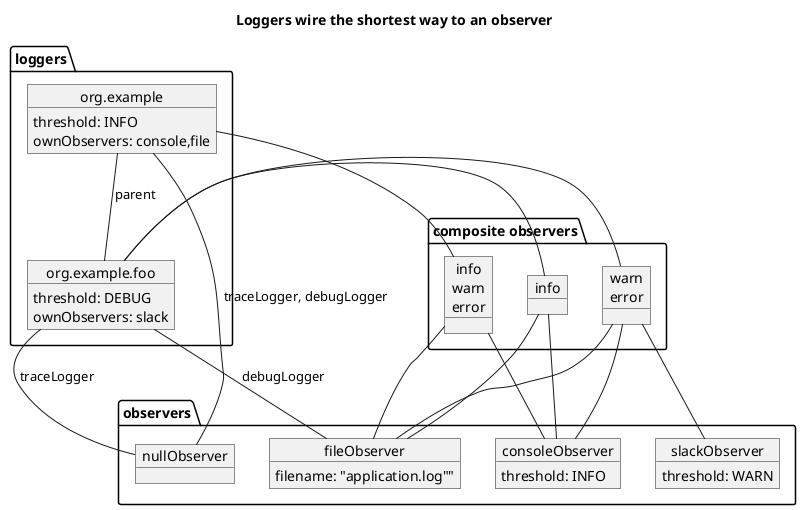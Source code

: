@startuml

title Loggers wire the shortest way to an observer

package loggers {
    object "org.example" as ParentLogger {
        threshold: INFO
        ownObservers: console,file
    }
    object "org.example.foo" as Logger {
        threshold: DEBUG
        ownObservers: slack
    }
}


package "composite observers" {
    object "info\nwarn\nerror" as parentInfo
    object "info" as loggerInfo
    object "warn\nerror" as loggerWarn
}

package observers {

    object nullObserver

    object consoleObserver {
        threshold: INFO
    }
    object fileObserver {
        filename: "application.log""
    }
    object slackObserver {
        threshold: WARN
    }
    
}


parentInfo -down- fileObserver
parentInfo -down- consoleObserver

ParentLogger -right- nullObserver: traceLogger, debugLogger
ParentLogger -right- parentInfo


loggerInfo -down- fileObserver
loggerInfo -down- consoleObserver
loggerWarn -down- fileObserver
loggerWarn -down- consoleObserver
loggerWarn -down- slackObserver

ParentLogger -- Logger: parent
Logger -right- nullObserver: traceLogger
Logger -right- fileObserver: debugLogger
Logger -right- loggerInfo
Logger -right- loggerWarn


@enduml